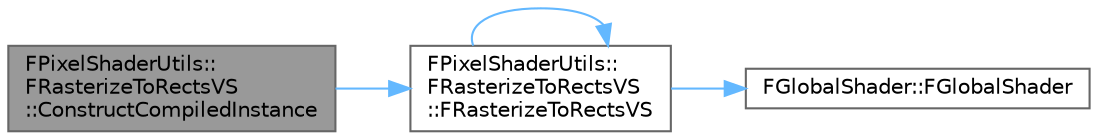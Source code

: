 digraph "FPixelShaderUtils::FRasterizeToRectsVS::ConstructCompiledInstance"
{
 // INTERACTIVE_SVG=YES
 // LATEX_PDF_SIZE
  bgcolor="transparent";
  edge [fontname=Helvetica,fontsize=10,labelfontname=Helvetica,labelfontsize=10];
  node [fontname=Helvetica,fontsize=10,shape=box,height=0.2,width=0.4];
  rankdir="LR";
  Node1 [id="Node000001",label="FPixelShaderUtils::\lFRasterizeToRectsVS\l::ConstructCompiledInstance",height=0.2,width=0.4,color="gray40", fillcolor="grey60", style="filled", fontcolor="black",tooltip=" "];
  Node1 -> Node2 [id="edge1_Node000001_Node000002",color="steelblue1",style="solid",tooltip=" "];
  Node2 [id="Node000002",label="FPixelShaderUtils::\lFRasterizeToRectsVS\l::FRasterizeToRectsVS",height=0.2,width=0.4,color="grey40", fillcolor="white", style="filled",URL="$df/dd7/classFPixelShaderUtils_1_1FRasterizeToRectsVS.html#af863d0d4525a61ade03e86e633f44d2d",tooltip=" "];
  Node2 -> Node3 [id="edge2_Node000002_Node000003",color="steelblue1",style="solid",tooltip=" "];
  Node3 [id="Node000003",label="FGlobalShader::FGlobalShader",height=0.2,width=0.4,color="grey40", fillcolor="white", style="filled",URL="$d6/dce/classFGlobalShader.html#acd4e07ac7a782a4d79852c04b5c0d1a9",tooltip=" "];
  Node2 -> Node2 [id="edge3_Node000002_Node000002",color="steelblue1",style="solid",tooltip=" "];
}
